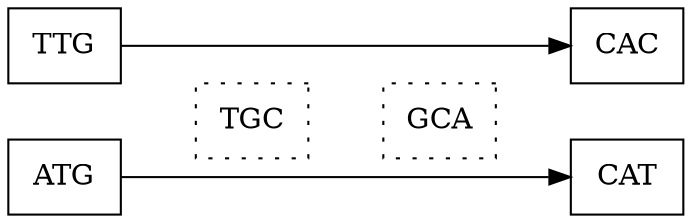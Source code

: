 digraph A { rankdir="LR"; node[shape="box"] edge[color="black"]
TTG [shape=box]
TGC [shape=box,style=dotted]
GCA [shape=box,style=dotted]
CAC [shape=box]
ATG [shape=box]
CAT [shape=box]

TTG->TGC[style=invis]
TGC->GCA[style=invis]
GCA->CAC[style=invis]
ATG->TGC[style=invis]
GCA->CAT[style=invis]

TTG->CAC
ATG->CAT
}

